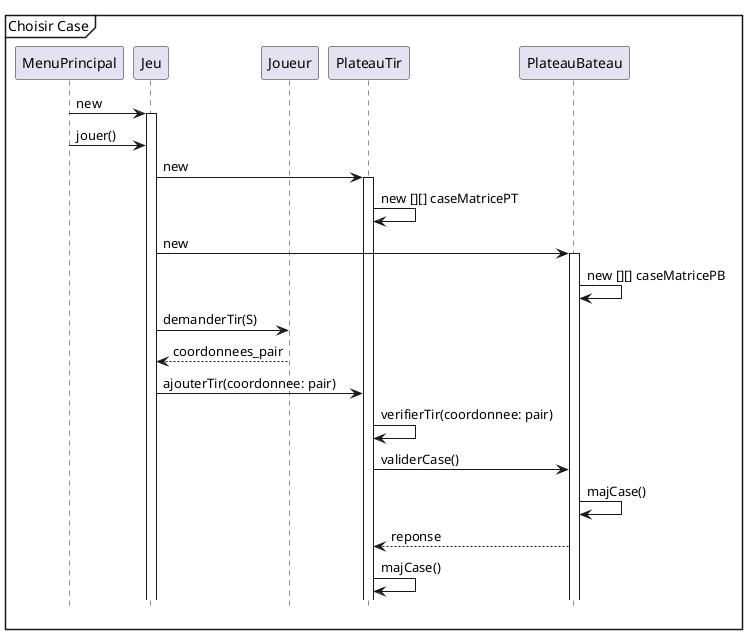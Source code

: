 @startuml

hide footbox

mainframe Choisir Case

participant MenuPrincipal
participant Jeu as jeu
participant Joueur as j
participant PlateauTir as pt
participant PlateauBateau as pb
MenuPrincipal -> jeu : new
activate jeu
MenuPrincipal -> jeu : jouer()
jeu -> pt : new
activate pt
pt -> pt : new [][] caseMatricePT
jeu -> pb : new
activate pb
pb -> pb : new [][] caseMatricePB
jeu -> j : demanderTir(S)
j --> jeu : coordonnees_pair
jeu -> pt : ajouterTir(coordonnee: pair)
pt -> pt : verifierTir(coordonnee: pair)
pt -> pb : validerCase()
pb -> pb : majCase()
pb --> pt : reponse
pt -> pt : majCase()

@enduml

